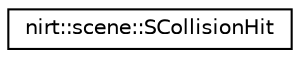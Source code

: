 digraph "Graphical Class Hierarchy"
{
 // LATEX_PDF_SIZE
  edge [fontname="Helvetica",fontsize="10",labelfontname="Helvetica",labelfontsize="10"];
  node [fontname="Helvetica",fontsize="10",shape=record];
  rankdir="LR";
  Node0 [label="nirt::scene::SCollisionHit",height=0.2,width=0.4,color="black", fillcolor="white", style="filled",URL="$structnirt_1_1scene_1_1SCollisionHit.html",tooltip=" "];
}
